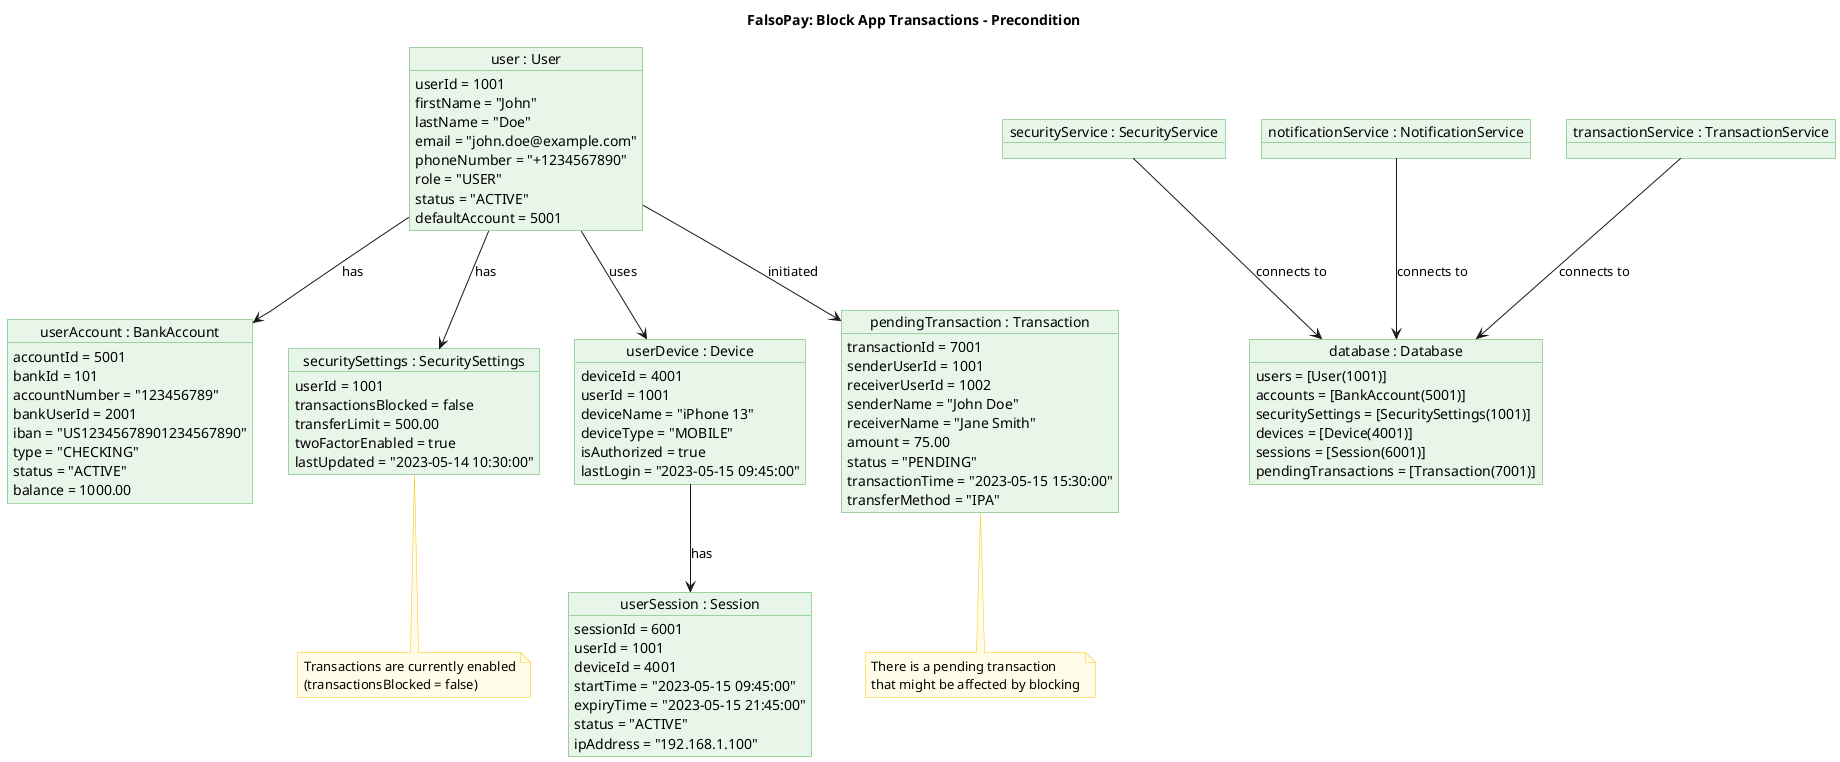 @startuml Block-Transactions-Precondition

!define OBJECT_STYLE_FILL #E8F5E9
!define OBJECT_STYLE_BORDER #4CAF50
!define OBJECT_STYLE_TEXT #000000

skinparam object {
    backgroundColor OBJECT_STYLE_FILL
    borderColor OBJECT_STYLE_BORDER
    fontColor OBJECT_STYLE_TEXT
}

skinparam note {
    backgroundColor #FFFDE7
    borderColor #FFC107
    fontColor #000000
}

title "FalsoPay: Block App Transactions - Precondition"

object "user : User" as user {
    userId = 1001
    firstName = "John"
    lastName = "Doe"
    email = "john.doe@example.com"
    phoneNumber = "+1234567890"
    role = "USER"
    status = "ACTIVE"
    defaultAccount = 5001
}

object "userAccount : BankAccount" as userAccount {
    accountId = 5001
    bankId = 101
    accountNumber = "123456789"
    bankUserId = 2001
    iban = "US12345678901234567890"
    type = "CHECKING"
    status = "ACTIVE"
    balance = 1000.00
}

object "securitySettings : SecuritySettings" as securitySettings {
    userId = 1001
    transactionsBlocked = false
    transferLimit = 500.00
    twoFactorEnabled = true
    lastUpdated = "2023-05-14 10:30:00"
}

object "userDevice : Device" as userDevice {
    deviceId = 4001
    userId = 1001
    deviceName = "iPhone 13"
    deviceType = "MOBILE"
    isAuthorized = true
    lastLogin = "2023-05-15 09:45:00"
}

object "userSession : Session" as userSession {
    sessionId = 6001
    userId = 1001
    deviceId = 4001
    startTime = "2023-05-15 09:45:00"
    expiryTime = "2023-05-15 21:45:00"
    status = "ACTIVE"
    ipAddress = "192.168.1.100"
}

object "pendingTransaction : Transaction" as pendingTransaction {
    transactionId = 7001
    senderUserId = 1001
    receiverUserId = 1002
    senderName = "John Doe"
    receiverName = "Jane Smith"
    amount = 75.00
    status = "PENDING"
    transactionTime = "2023-05-15 15:30:00"
    transferMethod = "IPA"
}

object "securityService : SecurityService" as securityService {
}

object "notificationService : NotificationService" as notificationService {
}

object "transactionService : TransactionService" as transactionService {
}

object "database : Database" as database {
    users = [User(1001)]
    accounts = [BankAccount(5001)]
    securitySettings = [SecuritySettings(1001)]
    devices = [Device(4001)]
    sessions = [Session(6001)]
    pendingTransactions = [Transaction(7001)]
}

note bottom of securitySettings
  Transactions are currently enabled
  (transactionsBlocked = false)
end note

note bottom of pendingTransaction
  There is a pending transaction
  that might be affected by blocking
end note

user --> userAccount : has
user --> securitySettings : has
user --> userDevice : uses
userDevice --> userSession : has
user --> pendingTransaction : initiated
securityService --> database : connects to
notificationService --> database : connects to
transactionService --> database : connects to

@enduml 